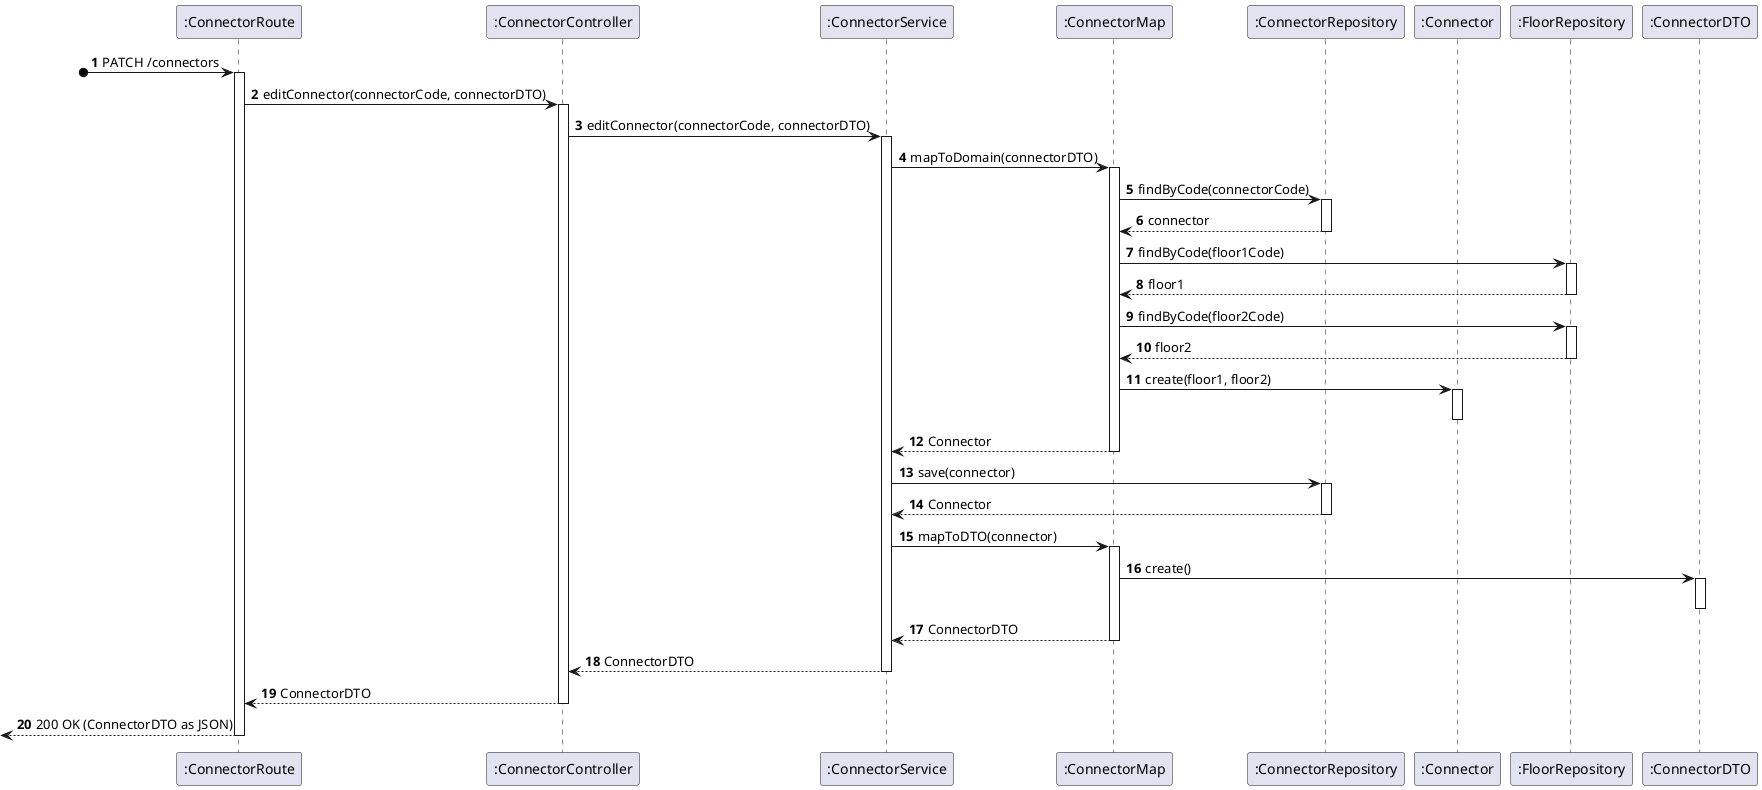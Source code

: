 @startuml us11-level3_processes
autonumber

participant ROUTE as ":ConnectorRoute"
participant CTRL as ":ConnectorController"
participant SVC as ":ConnectorService"
participant CMAP as ":ConnectorMap"
participant REPO as ":ConnectorRepository"
participant E as ":Connector"
participant FREPO as ":FloorRepository"
participant DTO as ":ConnectorDTO"

?o-> ROUTE : PATCH /connectors
activate ROUTE

  ROUTE -> CTRL : editConnector(connectorCode, connectorDTO)
  activate CTRL

    CTRL -> SVC : editConnector(connectorCode, connectorDTO)
    activate SVC

      SVC -> CMAP : mapToDomain(connectorDTO)
      activate CMAP

        CMAP -> REPO : findByCode(connectorCode)
        activate REPO
          CMAP <-- REPO : connector
        deactivate REPO

        CMAP -> FREPO : findByCode(floor1Code)
        activate FREPO
          CMAP <-- FREPO : floor1
        deactivate FREPO

        CMAP -> FREPO : findByCode(floor2Code)
        activate FREPO
          CMAP <-- FREPO : floor2
        deactivate FREPO

        CMAP -> E : create(floor1, floor2)
        activate E
        deactivate E

        SVC <-- CMAP : Connector
      deactivate CMAP

      SVC -> REPO : save(connector)
      activate REPO
        SVC <-- REPO : Connector
      deactivate REPO

      SVC -> CMAP : mapToDTO(connector)
      activate CMAP
        CMAP -> DTO : create()
        activate DTO
        deactivate DTO

        SVC <-- CMAP : ConnectorDTO
      deactivate CMAP

    CTRL <-- SVC : ConnectorDTO
    deactivate SVC

  ROUTE <-- CTRL : ConnectorDTO
  deactivate CTRL
  
<-- ROUTE : 200 OK (ConnectorDTO as JSON)
deactivate ROUTE

@enduml
